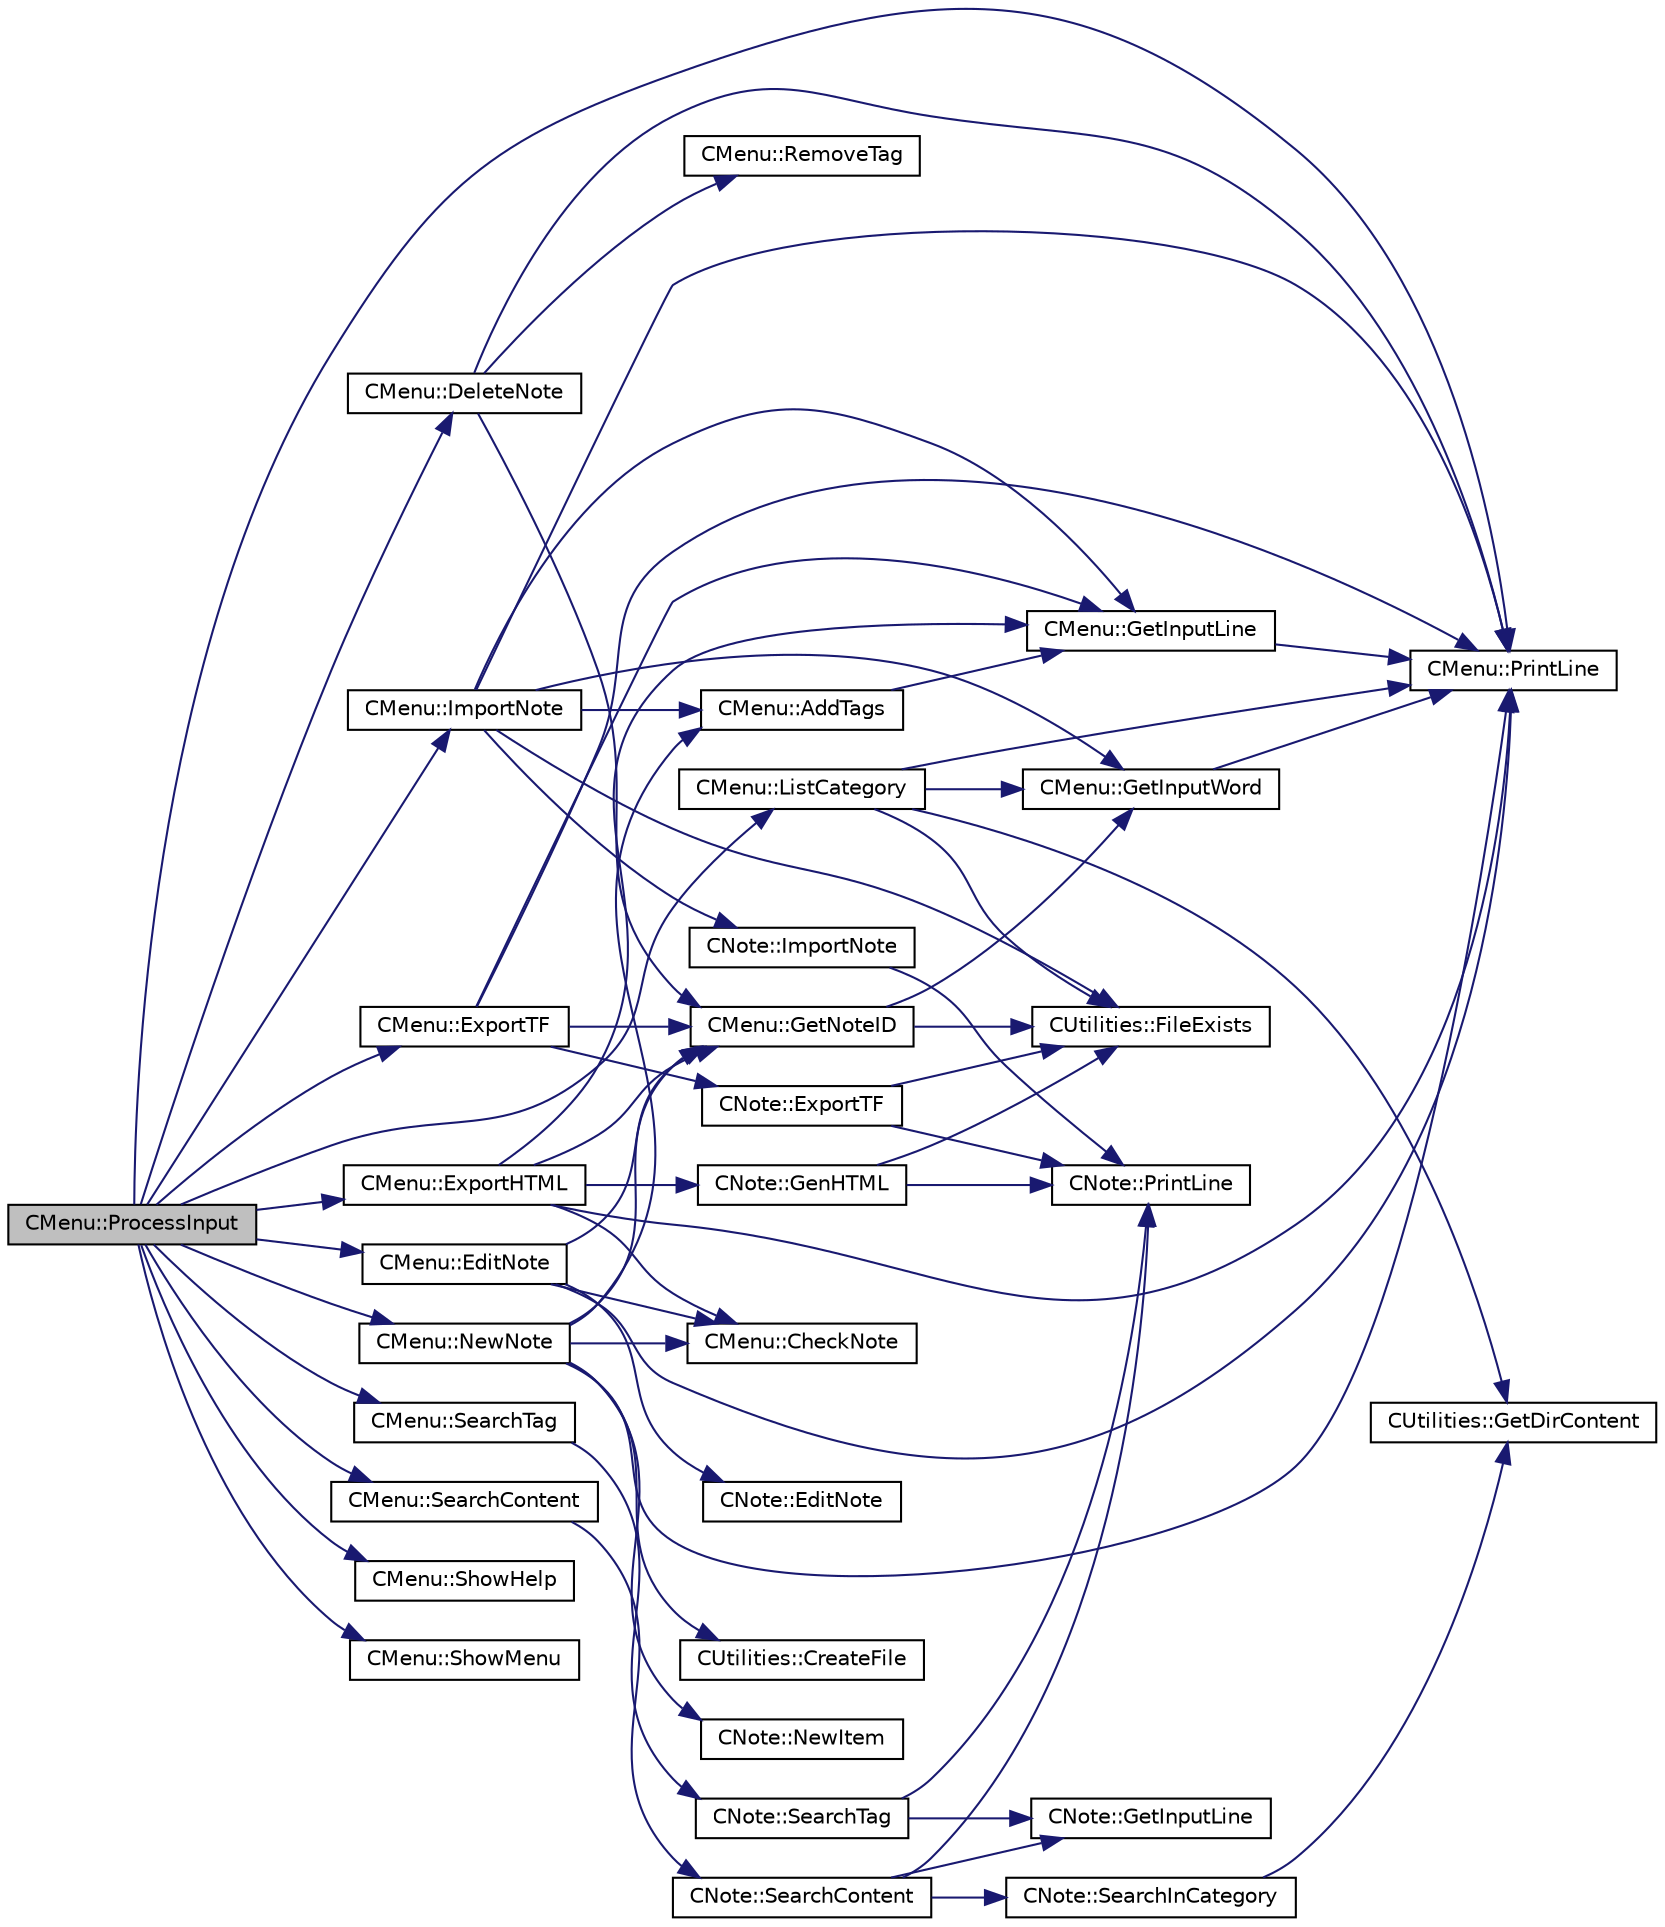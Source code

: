 digraph "CMenu::ProcessInput"
{
 // LATEX_PDF_SIZE
  edge [fontname="Helvetica",fontsize="10",labelfontname="Helvetica",labelfontsize="10"];
  node [fontname="Helvetica",fontsize="10",shape=record];
  rankdir="LR";
  Node1 [label="CMenu::ProcessInput",height=0.2,width=0.4,color="black", fillcolor="grey75", style="filled", fontcolor="black",tooltip="Decides what to do accoarding to input char."];
  Node1 -> Node2 [color="midnightblue",fontsize="10",style="solid",fontname="Helvetica"];
  Node2 [label="CMenu::DeleteNote",height=0.2,width=0.4,color="black", fillcolor="white", style="filled",URL="$classCMenu.html#a51faa3879c71d886ce7b13f9191dbe28",tooltip="After identifying a note attempts to delete it."];
  Node2 -> Node3 [color="midnightblue",fontsize="10",style="solid",fontname="Helvetica"];
  Node3 [label="CMenu::GetNoteID",height=0.2,width=0.4,color="black", fillcolor="white", style="filled",URL="$classCMenu.html#a6b2f7aca8de9f375f64d889c7468dee8",tooltip="Asks for category and note name. Check if only right characters were input. Checks if category and na..."];
  Node3 -> Node4 [color="midnightblue",fontsize="10",style="solid",fontname="Helvetica"];
  Node4 [label="CUtilities::FileExists",height=0.2,width=0.4,color="black", fillcolor="white", style="filled",URL="$classCUtilities.html#a63f40487b633db992dfcb6e087d6a8d5",tooltip="Checks if a file (for example a note) exists."];
  Node3 -> Node5 [color="midnightblue",fontsize="10",style="solid",fontname="Helvetica"];
  Node5 [label="CMenu::GetInputWord",height=0.2,width=0.4,color="black", fillcolor="white", style="filled",URL="$classCMenu.html#a60d2e9eb6c1af0f20e68c5810dec6bea",tooltip="Prints a message and then waits until newline. Only alfanumeral char are allowed and must be one word..."];
  Node5 -> Node6 [color="midnightblue",fontsize="10",style="solid",fontname="Helvetica"];
  Node6 [label="CMenu::PrintLine",height=0.2,width=0.4,color="black", fillcolor="white", style="filled",URL="$classCMenu.html#af4b786b21df464cd12087782f7a552e3",tooltip="Prints the line in argument to stdout."];
  Node2 -> Node6 [color="midnightblue",fontsize="10",style="solid",fontname="Helvetica"];
  Node2 -> Node7 [color="midnightblue",fontsize="10",style="solid",fontname="Helvetica"];
  Node7 [label="CMenu::RemoveTag",height=0.2,width=0.4,color="black", fillcolor="white", style="filled",URL="$classCMenu.html#a32ac2cd3f38b702d1536b054f687295d",tooltip="Removes a line in dev_tags file."];
  Node1 -> Node8 [color="midnightblue",fontsize="10",style="solid",fontname="Helvetica"];
  Node8 [label="CMenu::EditNote",height=0.2,width=0.4,color="black", fillcolor="white", style="filled",URL="$classCMenu.html#a178c45ee756543d4a69d1cb1406c2a37",tooltip="Calls function on class CNote and starts editig a note of a type."];
  Node8 -> Node9 [color="midnightblue",fontsize="10",style="solid",fontname="Helvetica"];
  Node9 [label="CMenu::CheckNote",height=0.2,width=0.4,color="black", fillcolor="white", style="filled",URL="$classCMenu.html#ac4952223c6fe586190118434bad4e6f2",tooltip="Checks what category of note is in struct note_id and returns ptr to object of the right note categor..."];
  Node8 -> Node10 [color="midnightblue",fontsize="10",style="solid",fontname="Helvetica"];
  Node10 [label="CNote::EditNote",height=0.2,width=0.4,color="black", fillcolor="white", style="filled",URL="$classCNote.html#ab70b3b415e501752098cf8b95c5a2870",tooltip="Edits note of its type."];
  Node8 -> Node3 [color="midnightblue",fontsize="10",style="solid",fontname="Helvetica"];
  Node8 -> Node6 [color="midnightblue",fontsize="10",style="solid",fontname="Helvetica"];
  Node1 -> Node11 [color="midnightblue",fontsize="10",style="solid",fontname="Helvetica"];
  Node11 [label="CMenu::ExportHTML",height=0.2,width=0.4,color="black", fillcolor="white", style="filled",URL="$classCMenu.html#aaa1356a17eda88ad04d9c46557ccda3b",tooltip="Reads note category and name and then calls method on CNote and exoports the note as a text file."];
  Node11 -> Node9 [color="midnightblue",fontsize="10",style="solid",fontname="Helvetica"];
  Node11 -> Node12 [color="midnightblue",fontsize="10",style="solid",fontname="Helvetica"];
  Node12 [label="CNote::GenHTML",height=0.2,width=0.4,color="black", fillcolor="white", style="filled",URL="$classCNote.html#a6356581c95b7d64db653d762c3fb130a",tooltip="Reads a note and saves it a an HTML File in the right format."];
  Node12 -> Node4 [color="midnightblue",fontsize="10",style="solid",fontname="Helvetica"];
  Node12 -> Node13 [color="midnightblue",fontsize="10",style="solid",fontname="Helvetica"];
  Node13 [label="CNote::PrintLine",height=0.2,width=0.4,color="black", fillcolor="white", style="filled",URL="$classCNote.html#a3f4ada896501a9c6889104322dd20b4b",tooltip="Prints a line to stdout from the argument string."];
  Node11 -> Node14 [color="midnightblue",fontsize="10",style="solid",fontname="Helvetica"];
  Node14 [label="CMenu::GetInputLine",height=0.2,width=0.4,color="black", fillcolor="white", style="filled",URL="$classCMenu.html#a5e94130334b846986299cfe8d773dfcb",tooltip="Prints out a message and reads until newline. Returns read string."];
  Node14 -> Node6 [color="midnightblue",fontsize="10",style="solid",fontname="Helvetica"];
  Node11 -> Node3 [color="midnightblue",fontsize="10",style="solid",fontname="Helvetica"];
  Node11 -> Node6 [color="midnightblue",fontsize="10",style="solid",fontname="Helvetica"];
  Node1 -> Node15 [color="midnightblue",fontsize="10",style="solid",fontname="Helvetica"];
  Node15 [label="CMenu::ExportTF",height=0.2,width=0.4,color="black", fillcolor="white", style="filled",URL="$classCMenu.html#a28d742d0b8ad4d4bbd5a6c3fe0c5d12b",tooltip="Reads note's path. Calls method on CNote and attempts to import a note as of std category."];
  Node15 -> Node16 [color="midnightblue",fontsize="10",style="solid",fontname="Helvetica"];
  Node16 [label="CNote::ExportTF",height=0.2,width=0.4,color="black", fillcolor="white", style="filled",URL="$classCNote.html#a4cadb84390a3cd886eec988e6d96c7d4",tooltip="Copies a note content into a new text file."];
  Node16 -> Node4 [color="midnightblue",fontsize="10",style="solid",fontname="Helvetica"];
  Node16 -> Node13 [color="midnightblue",fontsize="10",style="solid",fontname="Helvetica"];
  Node15 -> Node14 [color="midnightblue",fontsize="10",style="solid",fontname="Helvetica"];
  Node15 -> Node3 [color="midnightblue",fontsize="10",style="solid",fontname="Helvetica"];
  Node15 -> Node6 [color="midnightblue",fontsize="10",style="solid",fontname="Helvetica"];
  Node1 -> Node17 [color="midnightblue",fontsize="10",style="solid",fontname="Helvetica"];
  Node17 [label="CMenu::ImportNote",height=0.2,width=0.4,color="black", fillcolor="white", style="filled",URL="$classCMenu.html#adf9fed559b19cd0ae76a395e67e405c9",tooltip="Calls method on CNote and imports a text note after getting it name from the user."];
  Node17 -> Node18 [color="midnightblue",fontsize="10",style="solid",fontname="Helvetica"];
  Node18 [label="CMenu::AddTags",height=0.2,width=0.4,color="black", fillcolor="white", style="filled",URL="$classCMenu.html#a9719c88900c130cc7f071d261c089bdb",tooltip="Reads a string from the user and the puts it into dev_tags file."];
  Node18 -> Node14 [color="midnightblue",fontsize="10",style="solid",fontname="Helvetica"];
  Node17 -> Node4 [color="midnightblue",fontsize="10",style="solid",fontname="Helvetica"];
  Node17 -> Node14 [color="midnightblue",fontsize="10",style="solid",fontname="Helvetica"];
  Node17 -> Node5 [color="midnightblue",fontsize="10",style="solid",fontname="Helvetica"];
  Node17 -> Node19 [color="midnightblue",fontsize="10",style="solid",fontname="Helvetica"];
  Node19 [label="CNote::ImportNote",height=0.2,width=0.4,color="black", fillcolor="white", style="filled",URL="$classCNote.html#af3015a8780f55a8712253695ef11cb34",tooltip="Attempts to read a text file and if possible copies it into a note file and saves it."];
  Node19 -> Node13 [color="midnightblue",fontsize="10",style="solid",fontname="Helvetica"];
  Node17 -> Node6 [color="midnightblue",fontsize="10",style="solid",fontname="Helvetica"];
  Node1 -> Node20 [color="midnightblue",fontsize="10",style="solid",fontname="Helvetica"];
  Node20 [label="CMenu::ListCategory",height=0.2,width=0.4,color="black", fillcolor="white", style="filled",URL="$classCMenu.html#ad280f61d1770ebb3c51c3304a73ce03e",tooltip="After reading category name, lists all notes in a category."];
  Node20 -> Node4 [color="midnightblue",fontsize="10",style="solid",fontname="Helvetica"];
  Node20 -> Node21 [color="midnightblue",fontsize="10",style="solid",fontname="Helvetica"];
  Node21 [label="CUtilities::GetDirContent",height=0.2,width=0.4,color="black", fillcolor="white", style="filled",URL="$classCUtilities.html#a98a3394596f433a7bed6bc572dfb7071",tooltip="Iterates through all files in a folder and then returns those filenames."];
  Node20 -> Node5 [color="midnightblue",fontsize="10",style="solid",fontname="Helvetica"];
  Node20 -> Node6 [color="midnightblue",fontsize="10",style="solid",fontname="Helvetica"];
  Node1 -> Node22 [color="midnightblue",fontsize="10",style="solid",fontname="Helvetica"];
  Node22 [label="CMenu::NewNote",height=0.2,width=0.4,color="black", fillcolor="white", style="filled",URL="$classCMenu.html#ac453997a9ac128d7e0f8543d727f9450",tooltip="Calls function on class CNote and creates a note that suits circumstances."];
  Node22 -> Node18 [color="midnightblue",fontsize="10",style="solid",fontname="Helvetica"];
  Node22 -> Node9 [color="midnightblue",fontsize="10",style="solid",fontname="Helvetica"];
  Node22 -> Node23 [color="midnightblue",fontsize="10",style="solid",fontname="Helvetica"];
  Node23 [label="CUtilities::CreateFile",height=0.2,width=0.4,color="black", fillcolor="white", style="filled",URL="$classCUtilities.html#ac921a6c5df9ee4ee52b1ff78e4cdb7ee",tooltip="Creates an empty file on the given path."];
  Node22 -> Node3 [color="midnightblue",fontsize="10",style="solid",fontname="Helvetica"];
  Node22 -> Node24 [color="midnightblue",fontsize="10",style="solid",fontname="Helvetica"];
  Node24 [label="CNote::NewItem",height=0.2,width=0.4,color="black", fillcolor="white", style="filled",URL="$classCNote.html#a23cd2875f004dda19febec6356797704",tooltip="Creates new note of its type."];
  Node22 -> Node6 [color="midnightblue",fontsize="10",style="solid",fontname="Helvetica"];
  Node1 -> Node6 [color="midnightblue",fontsize="10",style="solid",fontname="Helvetica"];
  Node1 -> Node25 [color="midnightblue",fontsize="10",style="solid",fontname="Helvetica"];
  Node25 [label="CMenu::SearchContent",height=0.2,width=0.4,color="black", fillcolor="white", style="filled",URL="$classCMenu.html#adaadb89c257038817ff7b2944d91e14b",tooltip="Reads searched string and then goes throught all notes and searches for matches. Prints result."];
  Node25 -> Node26 [color="midnightblue",fontsize="10",style="solid",fontname="Helvetica"];
  Node26 [label="CNote::SearchContent",height=0.2,width=0.4,color="black", fillcolor="white", style="filled",URL="$classCNote.html#a76e5bcdb472b126fa9c785e468955491",tooltip="Reads what you are searching for. Searches throught all files and retruns all matches."];
  Node26 -> Node27 [color="midnightblue",fontsize="10",style="solid",fontname="Helvetica"];
  Node27 [label="CNote::GetInputLine",height=0.2,width=0.4,color="black", fillcolor="white", style="filled",URL="$classCNote.html#a503cdc32ab502847c764e194bf53ee6d",tooltip="Reads a line from stdin and returns it."];
  Node26 -> Node13 [color="midnightblue",fontsize="10",style="solid",fontname="Helvetica"];
  Node26 -> Node28 [color="midnightblue",fontsize="10",style="solid",fontname="Helvetica"];
  Node28 [label="CNote::SearchInCategory",height=0.2,width=0.4,color="black", fillcolor="white", style="filled",URL="$classCNote.html#aca942b775a482305d58184fe99900595",tooltip="Searches throught a category of notes that is being specified in arguments and searches for math of '..."];
  Node28 -> Node21 [color="midnightblue",fontsize="10",style="solid",fontname="Helvetica"];
  Node1 -> Node29 [color="midnightblue",fontsize="10",style="solid",fontname="Helvetica"];
  Node29 [label="CMenu::SearchTag",height=0.2,width=0.4,color="black", fillcolor="white", style="filled",URL="$classCMenu.html#a318e267770edcec27d13f7795b8b2b01",tooltip="After reading the tag goes through dev_tags file and attpemts to find matches. Prints out the result."];
  Node29 -> Node30 [color="midnightblue",fontsize="10",style="solid",fontname="Helvetica"];
  Node30 [label="CNote::SearchTag",height=0.2,width=0.4,color="black", fillcolor="white", style="filled",URL="$classCNote.html#a3f49a0c00d1e7773705ebc5d7ab59fee",tooltip="Searches through tag_dev file and attempts to find a category and note match."];
  Node30 -> Node27 [color="midnightblue",fontsize="10",style="solid",fontname="Helvetica"];
  Node30 -> Node13 [color="midnightblue",fontsize="10",style="solid",fontname="Helvetica"];
  Node1 -> Node31 [color="midnightblue",fontsize="10",style="solid",fontname="Helvetica"];
  Node31 [label="CMenu::ShowHelp",height=0.2,width=0.4,color="black", fillcolor="white", style="filled",URL="$classCMenu.html#af3e46471f4c98ef24b5dc450dd0b4415",tooltip="Prints out help to stdout."];
  Node1 -> Node32 [color="midnightblue",fontsize="10",style="solid",fontname="Helvetica"];
  Node32 [label="CMenu::ShowMenu",height=0.2,width=0.4,color="black", fillcolor="white", style="filled",URL="$classCMenu.html#af7b86548a685a5036f1a8f5b7fb67570",tooltip="Prints the menu options to stdout."];
}
